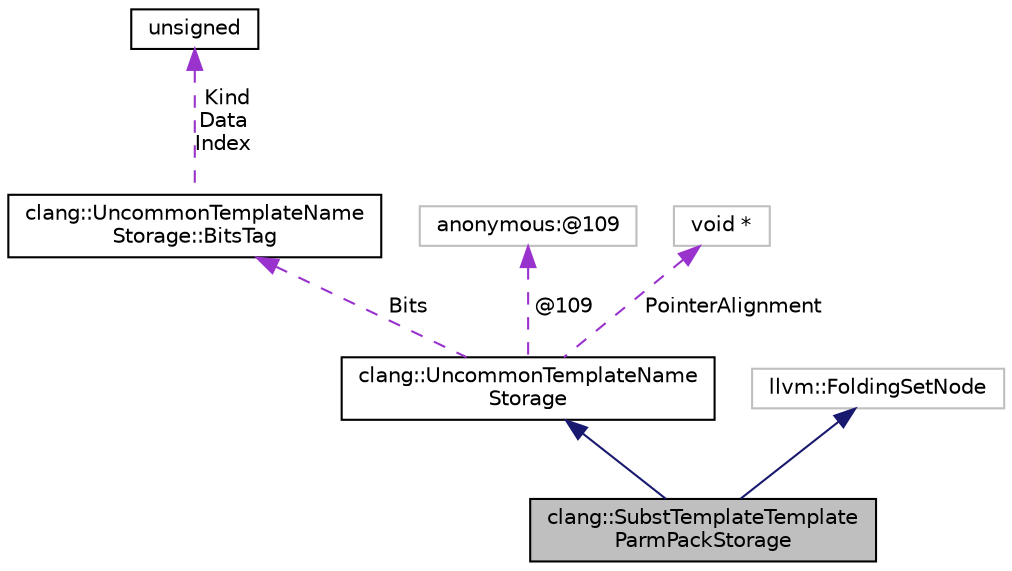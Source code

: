 digraph "clang::SubstTemplateTemplateParmPackStorage"
{
 // LATEX_PDF_SIZE
  bgcolor="transparent";
  edge [fontname="Helvetica",fontsize="10",labelfontname="Helvetica",labelfontsize="10"];
  node [fontname="Helvetica",fontsize="10",shape=record];
  Node1 [label="clang::SubstTemplateTemplate\lParmPackStorage",height=0.2,width=0.4,color="black", fillcolor="grey75", style="filled", fontcolor="black",tooltip="A structure for storing an already-substituted template template parameter pack."];
  Node2 -> Node1 [dir="back",color="midnightblue",fontsize="10",style="solid",fontname="Helvetica"];
  Node2 [label="clang::UncommonTemplateName\lStorage",height=0.2,width=0.4,color="black",URL="$classclang_1_1UncommonTemplateNameStorage.html",tooltip="Implementation class used to describe either a set of overloaded template names or an already-substit..."];
  Node3 -> Node2 [dir="back",color="darkorchid3",fontsize="10",style="dashed",label=" Bits" ,fontname="Helvetica"];
  Node3 [label="clang::UncommonTemplateName\lStorage::BitsTag",height=0.2,width=0.4,color="black",URL="$structclang_1_1UncommonTemplateNameStorage_1_1BitsTag.html",tooltip=" "];
  Node4 -> Node3 [dir="back",color="darkorchid3",fontsize="10",style="dashed",label=" Kind\nData\nIndex" ,fontname="Helvetica"];
  Node4 [label="unsigned",height=0.2,width=0.4,color="black",URL="$classunsigned.html",tooltip=" "];
  Node5 -> Node2 [dir="back",color="darkorchid3",fontsize="10",style="dashed",label=" @109" ,fontname="Helvetica"];
  Node5 [label="anonymous:@109",height=0.2,width=0.4,color="grey75",tooltip=" "];
  Node6 -> Node2 [dir="back",color="darkorchid3",fontsize="10",style="dashed",label=" PointerAlignment" ,fontname="Helvetica"];
  Node6 [label="void *",height=0.2,width=0.4,color="grey75",tooltip=" "];
  Node7 -> Node1 [dir="back",color="midnightblue",fontsize="10",style="solid",fontname="Helvetica"];
  Node7 [label="llvm::FoldingSetNode",height=0.2,width=0.4,color="grey75",tooltip=" "];
}
